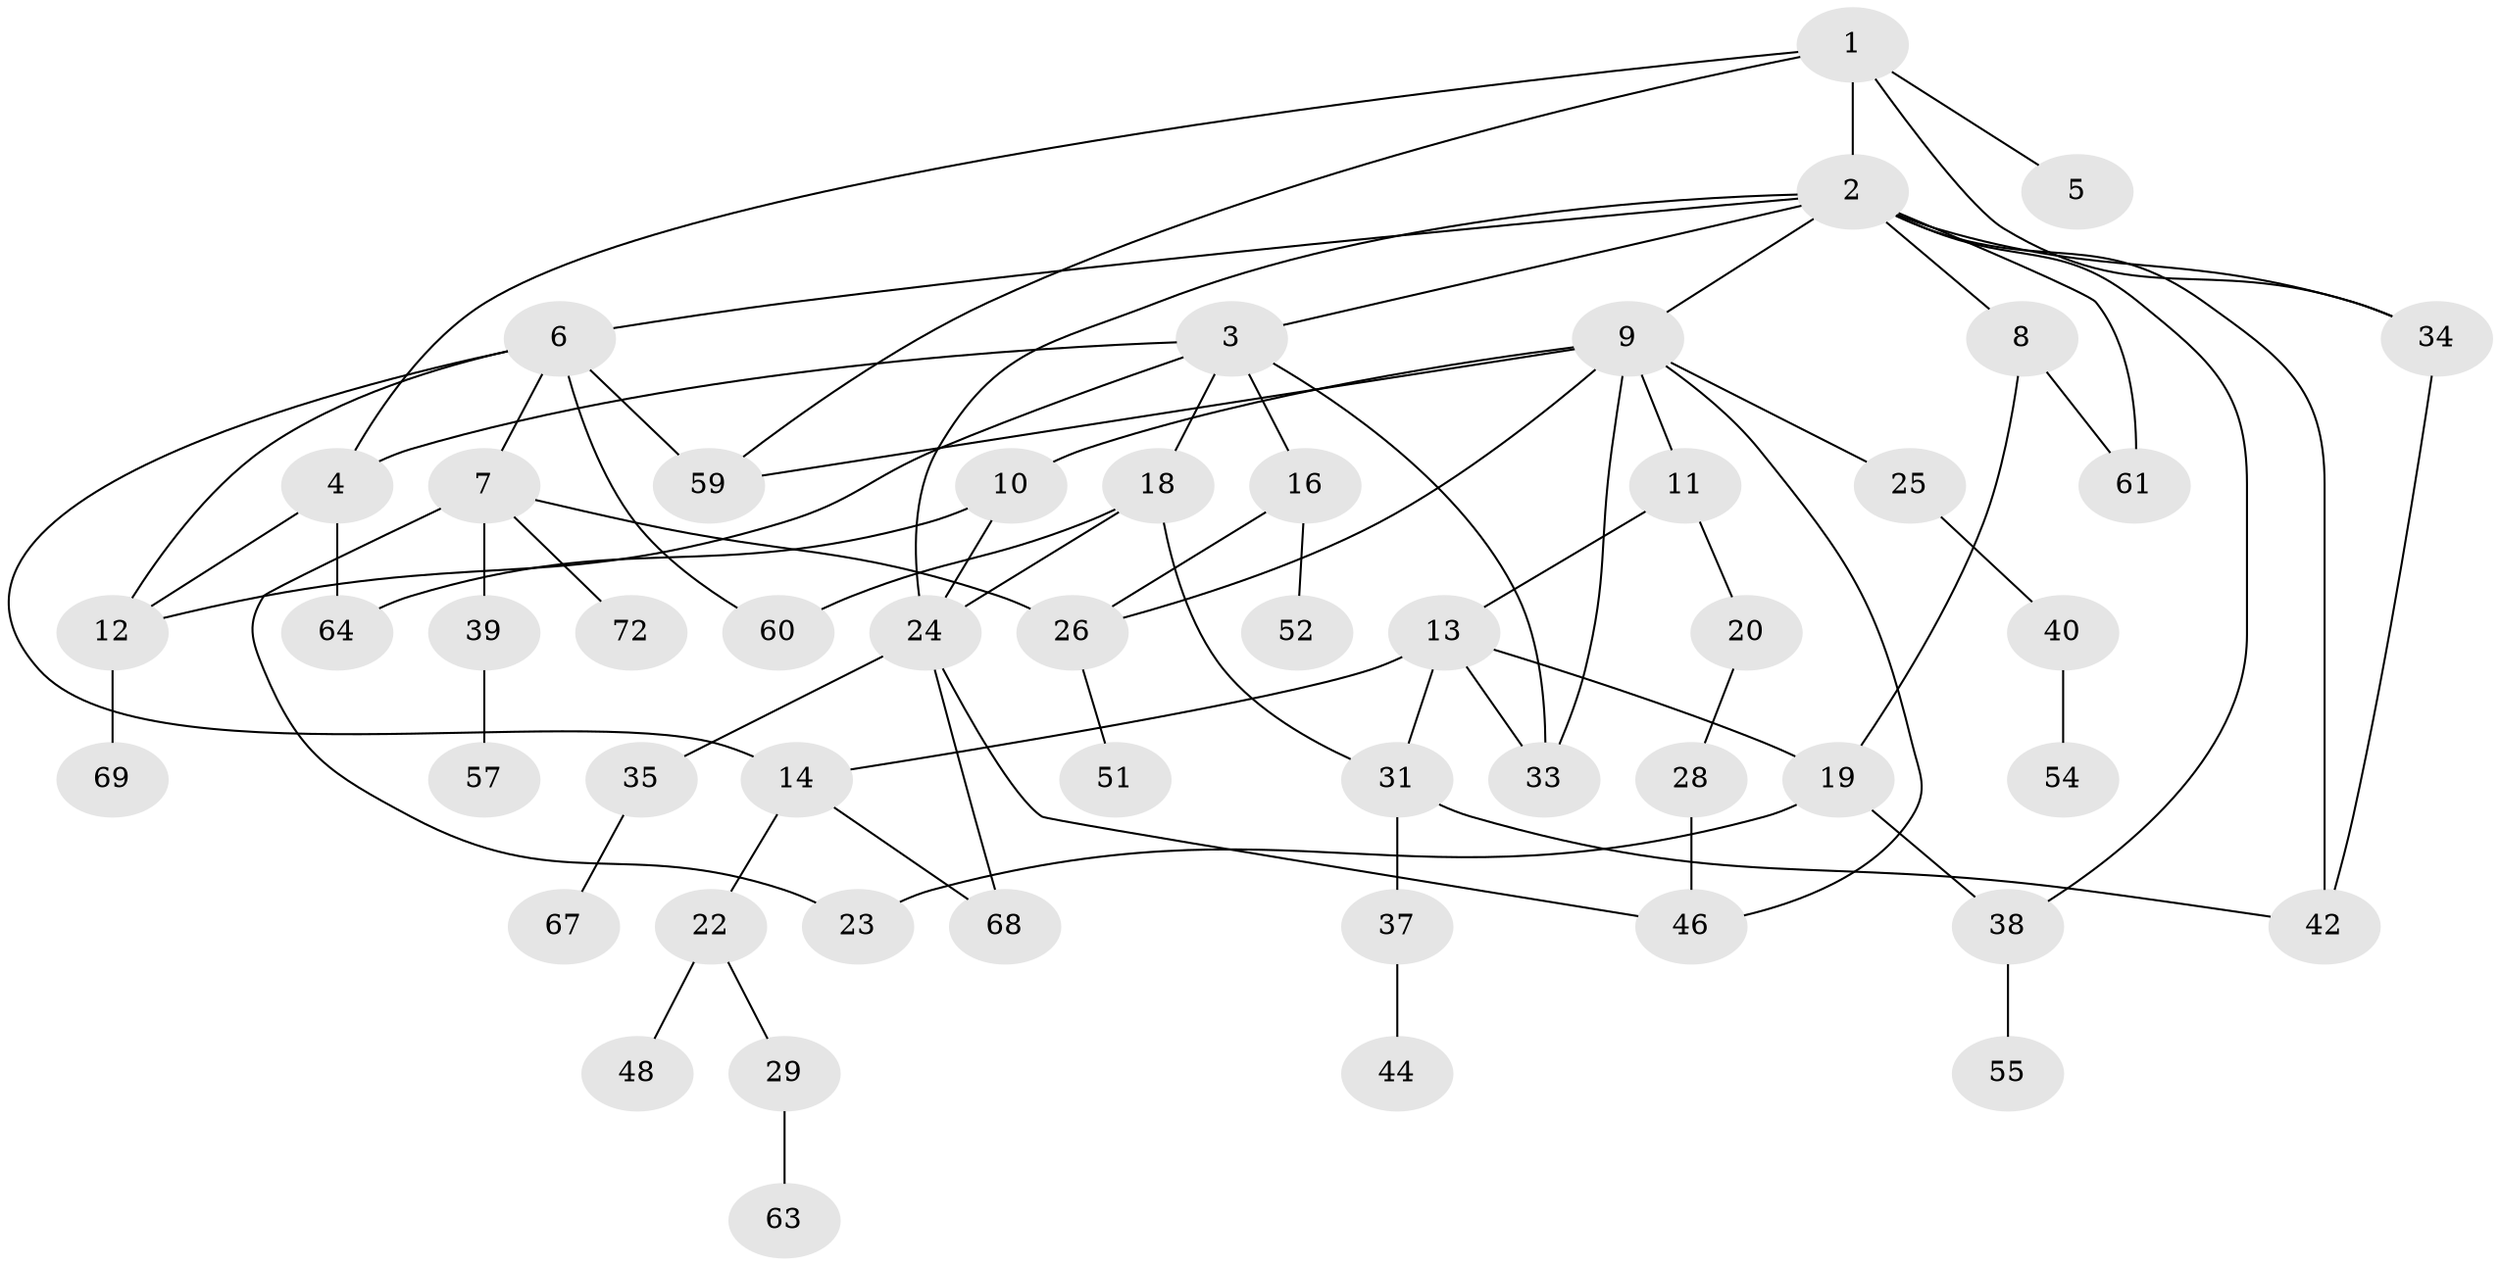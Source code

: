 // original degree distribution, {5: 0.0547945205479452, 7: 0.0136986301369863, 6: 0.0547945205479452, 4: 0.1095890410958904, 1: 0.2465753424657534, 3: 0.2328767123287671, 2: 0.2876712328767123}
// Generated by graph-tools (version 1.1) at 2025/17/03/04/25 18:17:04]
// undirected, 51 vertices, 75 edges
graph export_dot {
graph [start="1"]
  node [color=gray90,style=filled];
  1;
  2 [super="+21+65"];
  3 [super="+27+30"];
  4;
  5;
  6 [super="+50+41+53"];
  7;
  8;
  9 [super="+17+58"];
  10 [super="+15"];
  11;
  12;
  13;
  14;
  16;
  18;
  19 [super="+47"];
  20;
  22;
  23;
  24;
  25;
  26;
  28 [super="+43"];
  29;
  31;
  33;
  34 [super="+36"];
  35;
  37;
  38 [super="+71"];
  39;
  40;
  42 [super="+45"];
  44;
  46 [super="+49+56"];
  48;
  51;
  52;
  54;
  55;
  57;
  59;
  60;
  61;
  63 [super="+66"];
  64;
  67;
  68 [super="+70"];
  69;
  72;
  1 -- 2;
  1 -- 4;
  1 -- 5;
  1 -- 34;
  1 -- 59;
  2 -- 3;
  2 -- 6;
  2 -- 8;
  2 -- 9;
  2 -- 34;
  2 -- 24;
  2 -- 42;
  2 -- 61;
  2 -- 38;
  3 -- 16;
  3 -- 18;
  3 -- 4;
  3 -- 33;
  3 -- 12;
  4 -- 12;
  4 -- 64;
  6 -- 7;
  6 -- 14;
  6 -- 60;
  6 -- 59;
  6 -- 12;
  7 -- 23;
  7 -- 26;
  7 -- 39;
  7 -- 72;
  8 -- 61;
  8 -- 19;
  9 -- 10;
  9 -- 11;
  9 -- 25;
  9 -- 26;
  9 -- 59;
  9 -- 46;
  9 -- 33;
  10 -- 24;
  10 -- 64;
  11 -- 13;
  11 -- 20;
  12 -- 69;
  13 -- 19;
  13 -- 33;
  13 -- 14;
  13 -- 31;
  14 -- 22;
  14 -- 68;
  16 -- 52;
  16 -- 26;
  18 -- 24;
  18 -- 31;
  18 -- 60;
  19 -- 38;
  19 -- 23;
  20 -- 28;
  22 -- 29;
  22 -- 48;
  24 -- 35;
  24 -- 46;
  24 -- 68;
  25 -- 40;
  26 -- 51;
  28 -- 46;
  29 -- 63;
  31 -- 37;
  31 -- 42;
  34 -- 42;
  35 -- 67;
  37 -- 44;
  38 -- 55;
  39 -- 57;
  40 -- 54;
}
